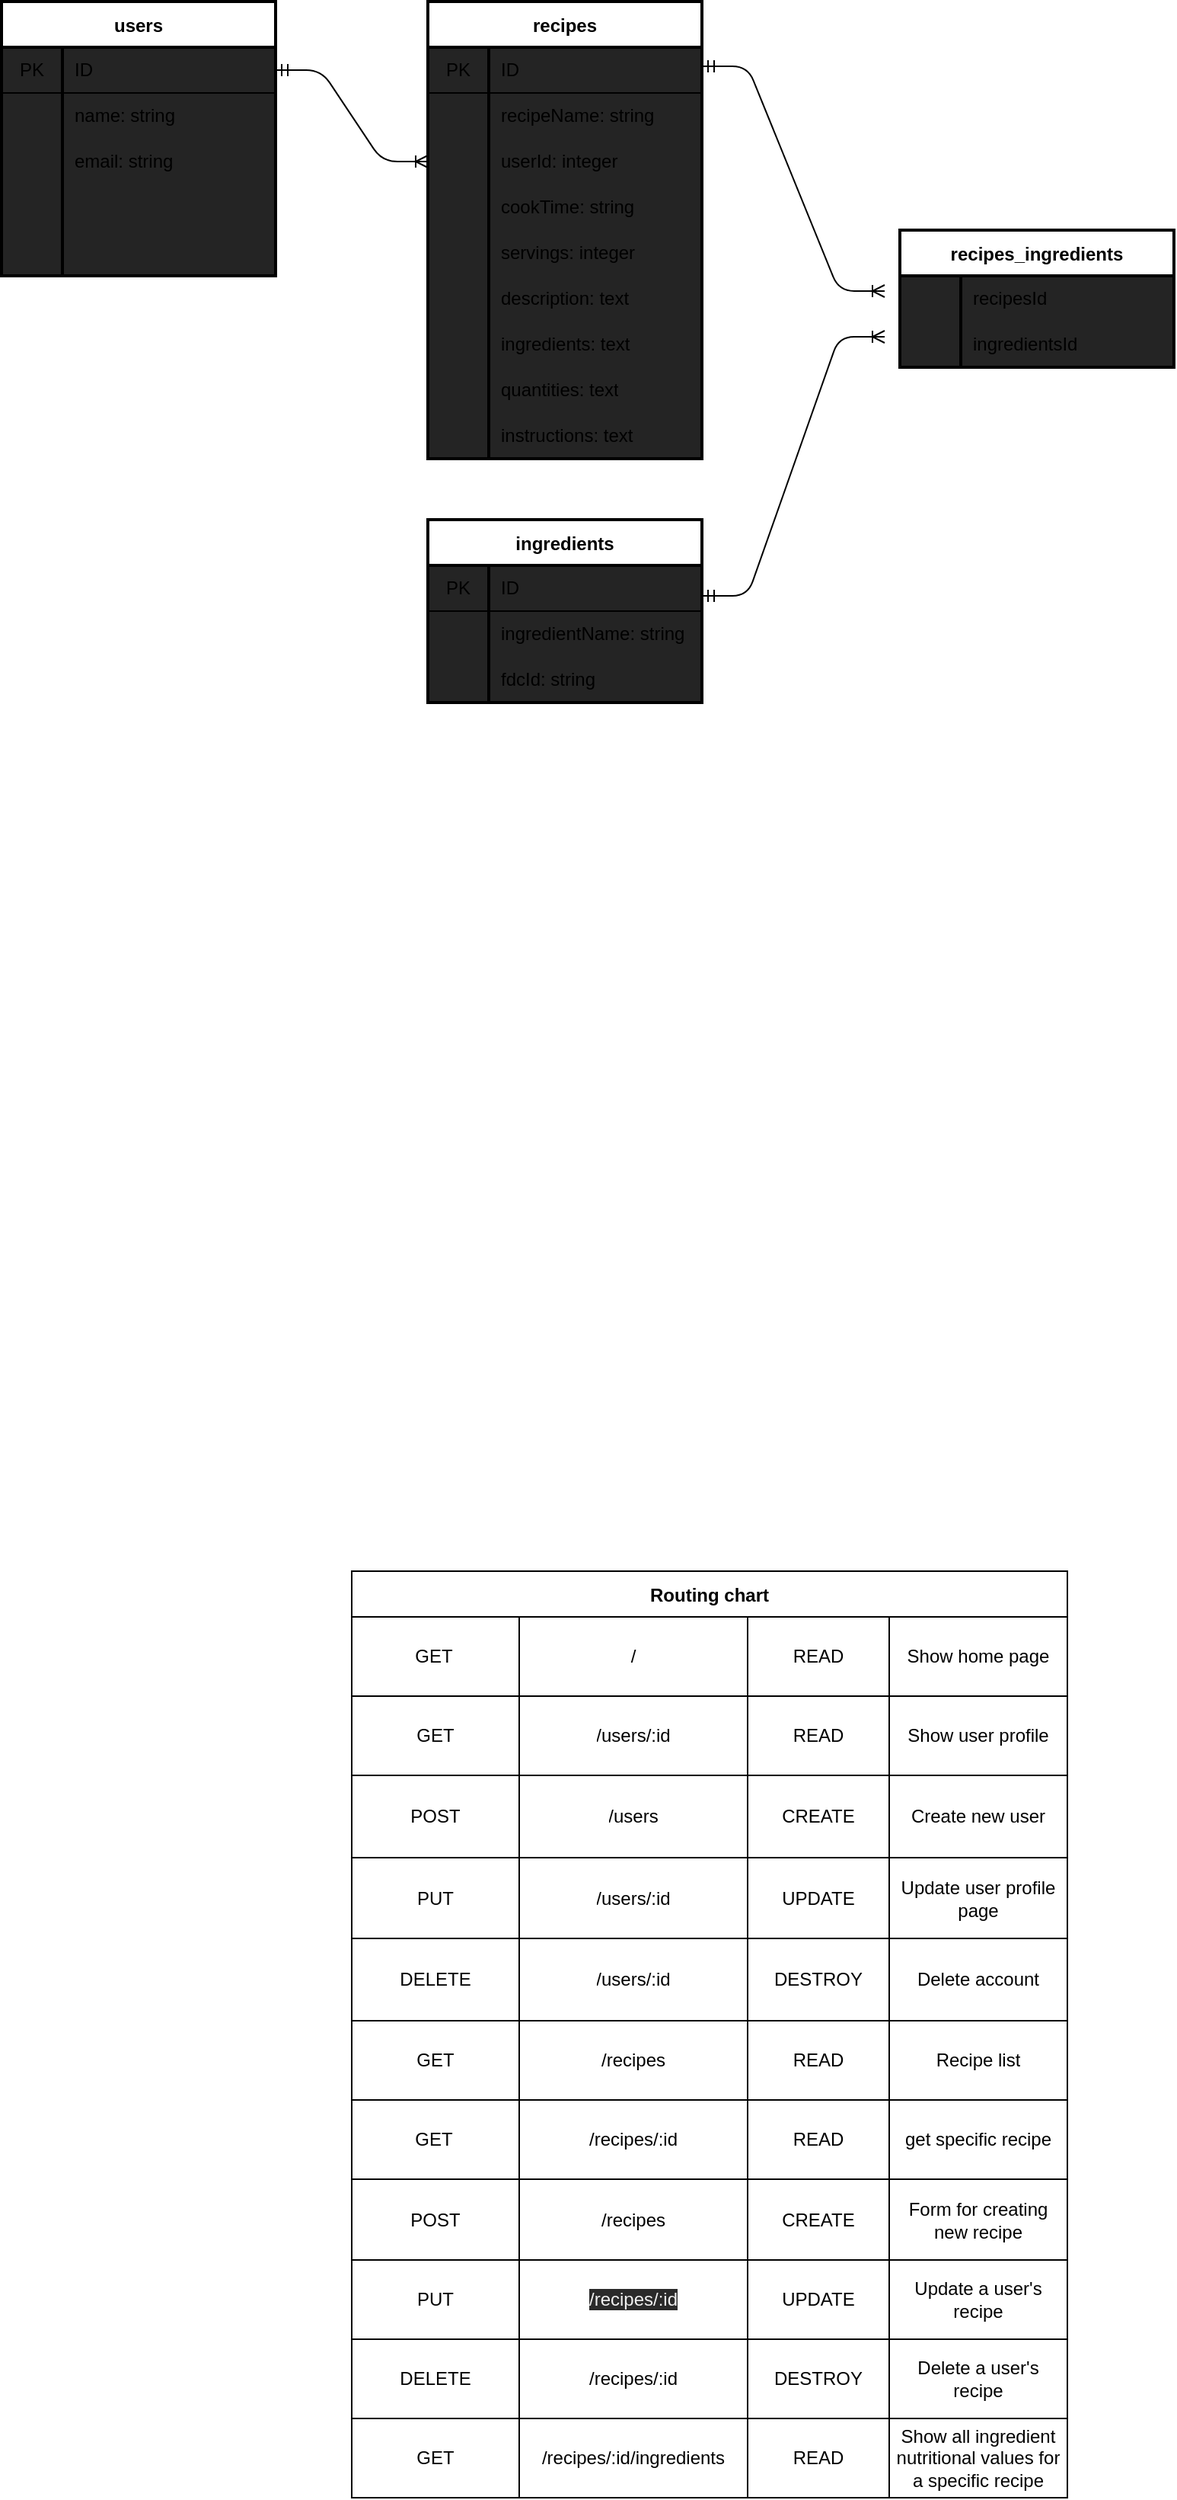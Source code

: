 <mxfile>
    <diagram id="M4qTTpFwvG9idaGQ-bwu" name="Page-1">
        <mxGraphModel dx="847" dy="758" grid="1" gridSize="10" guides="1" tooltips="1" connect="1" arrows="1" fold="1" page="1" pageScale="1" pageWidth="850" pageHeight="1100" math="0" shadow="0">
            <root>
                <mxCell id="0"/>
                <mxCell id="1" parent="0"/>
                <mxCell id="10" value="users" style="shape=table;startSize=30;container=1;collapsible=0;childLayout=tableLayout;fixedRows=1;rowLines=0;fontStyle=1;align=center;pointerEvents=1;strokeWidth=2;perimeterSpacing=0;swimlaneFillColor=#242424;" parent="1" vertex="1">
                    <mxGeometry x="20" y="140" width="180" height="180" as="geometry"/>
                </mxCell>
                <mxCell id="11" value="" style="shape=partialRectangle;html=1;whiteSpace=wrap;collapsible=0;dropTarget=0;pointerEvents=1;top=0;left=0;bottom=1;right=0;points=[[0,0.5],[1,0.5]];portConstraint=eastwest;fillColor=none;gradientColor=none;" parent="10" vertex="1">
                    <mxGeometry y="30" width="180" height="30" as="geometry"/>
                </mxCell>
                <mxCell id="12" value="PK" style="shape=partialRectangle;html=1;whiteSpace=wrap;connectable=0;top=0;left=0;bottom=0;right=0;overflow=hidden;pointerEvents=1;fillColor=none;gradientColor=none;" parent="11" vertex="1">
                    <mxGeometry width="40" height="30" as="geometry">
                        <mxRectangle width="40" height="30" as="alternateBounds"/>
                    </mxGeometry>
                </mxCell>
                <mxCell id="13" value="ID" style="shape=partialRectangle;html=1;whiteSpace=wrap;connectable=0;top=0;left=0;bottom=0;right=0;align=left;spacingLeft=6;overflow=hidden;pointerEvents=1;fillColor=none;gradientColor=none;" parent="11" vertex="1">
                    <mxGeometry x="40" width="140" height="30" as="geometry">
                        <mxRectangle width="140" height="30" as="alternateBounds"/>
                    </mxGeometry>
                </mxCell>
                <mxCell id="14" value="" style="shape=partialRectangle;html=1;whiteSpace=wrap;collapsible=0;dropTarget=0;pointerEvents=1;top=0;left=0;bottom=0;right=0;points=[[0,0.5],[1,0.5]];portConstraint=eastwest;fillColor=none;gradientColor=none;" parent="10" vertex="1">
                    <mxGeometry y="60" width="180" height="30" as="geometry"/>
                </mxCell>
                <mxCell id="15" value="" style="shape=partialRectangle;html=1;whiteSpace=wrap;connectable=0;top=0;left=0;bottom=0;right=0;overflow=hidden;pointerEvents=1;fillColor=none;gradientColor=none;" parent="14" vertex="1">
                    <mxGeometry width="40" height="30" as="geometry">
                        <mxRectangle width="40" height="30" as="alternateBounds"/>
                    </mxGeometry>
                </mxCell>
                <mxCell id="16" value="name: string" style="shape=partialRectangle;html=1;whiteSpace=wrap;connectable=0;top=0;left=0;bottom=0;right=0;align=left;spacingLeft=6;overflow=hidden;pointerEvents=1;fillColor=none;gradientColor=none;" parent="14" vertex="1">
                    <mxGeometry x="40" width="140" height="30" as="geometry">
                        <mxRectangle width="140" height="30" as="alternateBounds"/>
                    </mxGeometry>
                </mxCell>
                <mxCell id="23" style="shape=partialRectangle;html=1;whiteSpace=wrap;collapsible=0;dropTarget=0;pointerEvents=1;top=0;left=0;bottom=0;right=0;points=[[0,0.5],[1,0.5]];portConstraint=eastwest;fillColor=none;gradientColor=none;" parent="10" vertex="1">
                    <mxGeometry y="90" width="180" height="30" as="geometry"/>
                </mxCell>
                <mxCell id="24" style="shape=partialRectangle;html=1;whiteSpace=wrap;connectable=0;top=0;left=0;bottom=0;right=0;overflow=hidden;pointerEvents=1;fillColor=none;gradientColor=none;" parent="23" vertex="1">
                    <mxGeometry width="40" height="30" as="geometry">
                        <mxRectangle width="40" height="30" as="alternateBounds"/>
                    </mxGeometry>
                </mxCell>
                <mxCell id="25" value="email: string" style="shape=partialRectangle;html=1;whiteSpace=wrap;connectable=0;top=0;left=0;bottom=0;right=0;align=left;spacingLeft=6;overflow=hidden;pointerEvents=1;fillColor=none;gradientColor=none;" parent="23" vertex="1">
                    <mxGeometry x="40" width="140" height="30" as="geometry">
                        <mxRectangle width="140" height="30" as="alternateBounds"/>
                    </mxGeometry>
                </mxCell>
                <mxCell id="20" style="shape=partialRectangle;html=1;whiteSpace=wrap;collapsible=0;dropTarget=0;pointerEvents=1;top=0;left=0;bottom=0;right=0;points=[[0,0.5],[1,0.5]];portConstraint=eastwest;fillColor=none;gradientColor=none;" parent="10" vertex="1">
                    <mxGeometry y="120" width="180" height="30" as="geometry"/>
                </mxCell>
                <mxCell id="21" style="shape=partialRectangle;html=1;whiteSpace=wrap;connectable=0;top=0;left=0;bottom=0;right=0;overflow=hidden;pointerEvents=1;fillColor=none;gradientColor=none;" parent="20" vertex="1">
                    <mxGeometry width="40" height="30" as="geometry">
                        <mxRectangle width="40" height="30" as="alternateBounds"/>
                    </mxGeometry>
                </mxCell>
                <mxCell id="22" style="shape=partialRectangle;html=1;whiteSpace=wrap;connectable=0;top=0;left=0;bottom=0;right=0;align=left;spacingLeft=6;overflow=hidden;pointerEvents=1;fillColor=none;gradientColor=none;" parent="20" vertex="1">
                    <mxGeometry x="40" width="140" height="30" as="geometry">
                        <mxRectangle width="140" height="30" as="alternateBounds"/>
                    </mxGeometry>
                </mxCell>
                <mxCell id="17" value="" style="shape=partialRectangle;html=1;whiteSpace=wrap;collapsible=0;dropTarget=0;pointerEvents=1;top=0;left=0;bottom=0;right=0;points=[[0,0.5],[1,0.5]];portConstraint=eastwest;fillColor=none;gradientColor=none;" parent="10" vertex="1">
                    <mxGeometry y="150" width="180" height="30" as="geometry"/>
                </mxCell>
                <mxCell id="18" value="" style="shape=partialRectangle;html=1;whiteSpace=wrap;connectable=0;top=0;left=0;bottom=0;right=0;overflow=hidden;pointerEvents=1;fillColor=none;gradientColor=none;" parent="17" vertex="1">
                    <mxGeometry width="40" height="30" as="geometry">
                        <mxRectangle width="40" height="30" as="alternateBounds"/>
                    </mxGeometry>
                </mxCell>
                <mxCell id="19" value="" style="shape=partialRectangle;html=1;whiteSpace=wrap;connectable=0;top=0;left=0;bottom=0;right=0;align=left;spacingLeft=6;overflow=hidden;pointerEvents=1;fillColor=none;gradientColor=none;" parent="17" vertex="1">
                    <mxGeometry x="40" width="140" height="30" as="geometry">
                        <mxRectangle width="140" height="30" as="alternateBounds"/>
                    </mxGeometry>
                </mxCell>
                <mxCell id="53" style="edgeStyle=entityRelationEdgeStyle;html=1;exitX=1;exitY=0.5;exitDx=0;exitDy=0;endArrow=ERoneToMany;endFill=0;startArrow=ERmandOne;startFill=0;" parent="1" source="11" edge="1">
                    <mxGeometry relative="1" as="geometry">
                        <mxPoint x="300" y="245" as="targetPoint"/>
                    </mxGeometry>
                </mxCell>
                <mxCell id="70" value="recipes" style="shape=table;startSize=30;container=1;collapsible=0;childLayout=tableLayout;fixedRows=1;rowLines=0;fontStyle=1;align=center;pointerEvents=1;strokeWidth=2;perimeterSpacing=0;swimlaneFillColor=#242424;" parent="1" vertex="1">
                    <mxGeometry x="300" y="140" width="180" height="300" as="geometry"/>
                </mxCell>
                <mxCell id="71" value="" style="shape=partialRectangle;html=1;whiteSpace=wrap;collapsible=0;dropTarget=0;pointerEvents=1;top=0;left=0;bottom=1;right=0;points=[[0,0.5],[1,0.5]];portConstraint=eastwest;fillColor=none;gradientColor=none;" parent="70" vertex="1">
                    <mxGeometry y="30" width="180" height="30" as="geometry"/>
                </mxCell>
                <mxCell id="72" value="PK" style="shape=partialRectangle;html=1;whiteSpace=wrap;connectable=0;top=0;left=0;bottom=0;right=0;overflow=hidden;pointerEvents=1;fillColor=none;gradientColor=none;" parent="71" vertex="1">
                    <mxGeometry width="40" height="30" as="geometry">
                        <mxRectangle width="40" height="30" as="alternateBounds"/>
                    </mxGeometry>
                </mxCell>
                <mxCell id="73" value="ID" style="shape=partialRectangle;html=1;whiteSpace=wrap;connectable=0;top=0;left=0;bottom=0;right=0;align=left;spacingLeft=6;overflow=hidden;pointerEvents=1;fillColor=none;gradientColor=none;" parent="71" vertex="1">
                    <mxGeometry x="40" width="140" height="30" as="geometry">
                        <mxRectangle width="140" height="30" as="alternateBounds"/>
                    </mxGeometry>
                </mxCell>
                <mxCell id="74" value="" style="shape=partialRectangle;html=1;whiteSpace=wrap;collapsible=0;dropTarget=0;pointerEvents=1;top=0;left=0;bottom=0;right=0;points=[[0,0.5],[1,0.5]];portConstraint=eastwest;fillColor=none;gradientColor=none;" parent="70" vertex="1">
                    <mxGeometry y="60" width="180" height="30" as="geometry"/>
                </mxCell>
                <mxCell id="75" value="" style="shape=partialRectangle;html=1;whiteSpace=wrap;connectable=0;top=0;left=0;bottom=0;right=0;overflow=hidden;pointerEvents=1;fillColor=none;gradientColor=none;" parent="74" vertex="1">
                    <mxGeometry width="40" height="30" as="geometry">
                        <mxRectangle width="40" height="30" as="alternateBounds"/>
                    </mxGeometry>
                </mxCell>
                <mxCell id="76" value="recipeName: string" style="shape=partialRectangle;html=1;whiteSpace=wrap;connectable=0;top=0;left=0;bottom=0;right=0;align=left;spacingLeft=6;overflow=hidden;pointerEvents=1;fillColor=none;gradientColor=none;" parent="74" vertex="1">
                    <mxGeometry x="40" width="140" height="30" as="geometry">
                        <mxRectangle width="140" height="30" as="alternateBounds"/>
                    </mxGeometry>
                </mxCell>
                <mxCell id="77" style="shape=partialRectangle;html=1;whiteSpace=wrap;collapsible=0;dropTarget=0;pointerEvents=1;top=0;left=0;bottom=0;right=0;points=[[0,0.5],[1,0.5]];portConstraint=eastwest;fillColor=none;gradientColor=none;" parent="70" vertex="1">
                    <mxGeometry y="90" width="180" height="30" as="geometry"/>
                </mxCell>
                <mxCell id="78" style="shape=partialRectangle;html=1;whiteSpace=wrap;connectable=0;top=0;left=0;bottom=0;right=0;overflow=hidden;pointerEvents=1;fillColor=none;gradientColor=none;" parent="77" vertex="1">
                    <mxGeometry width="40" height="30" as="geometry">
                        <mxRectangle width="40" height="30" as="alternateBounds"/>
                    </mxGeometry>
                </mxCell>
                <mxCell id="79" value="userId: integer" style="shape=partialRectangle;html=1;whiteSpace=wrap;connectable=0;top=0;left=0;bottom=0;right=0;align=left;spacingLeft=6;overflow=hidden;pointerEvents=1;fillColor=none;gradientColor=none;" parent="77" vertex="1">
                    <mxGeometry x="40" width="140" height="30" as="geometry">
                        <mxRectangle width="140" height="30" as="alternateBounds"/>
                    </mxGeometry>
                </mxCell>
                <mxCell id="80" style="shape=partialRectangle;html=1;whiteSpace=wrap;collapsible=0;dropTarget=0;pointerEvents=1;top=0;left=0;bottom=0;right=0;points=[[0,0.5],[1,0.5]];portConstraint=eastwest;fillColor=none;gradientColor=none;" parent="70" vertex="1">
                    <mxGeometry y="120" width="180" height="30" as="geometry"/>
                </mxCell>
                <mxCell id="81" style="shape=partialRectangle;html=1;whiteSpace=wrap;connectable=0;top=0;left=0;bottom=0;right=0;overflow=hidden;pointerEvents=1;fillColor=none;gradientColor=none;" parent="80" vertex="1">
                    <mxGeometry width="40" height="30" as="geometry">
                        <mxRectangle width="40" height="30" as="alternateBounds"/>
                    </mxGeometry>
                </mxCell>
                <mxCell id="82" value="&lt;span&gt;cookTime: string&lt;/span&gt;" style="shape=partialRectangle;html=1;whiteSpace=wrap;connectable=0;top=0;left=0;bottom=0;right=0;align=left;spacingLeft=6;overflow=hidden;pointerEvents=1;fillColor=none;gradientColor=none;" parent="80" vertex="1">
                    <mxGeometry x="40" width="140" height="30" as="geometry">
                        <mxRectangle width="140" height="30" as="alternateBounds"/>
                    </mxGeometry>
                </mxCell>
                <mxCell id="83" value="" style="shape=partialRectangle;html=1;whiteSpace=wrap;collapsible=0;dropTarget=0;pointerEvents=1;top=0;left=0;bottom=0;right=0;points=[[0,0.5],[1,0.5]];portConstraint=eastwest;fillColor=none;gradientColor=none;" parent="70" vertex="1">
                    <mxGeometry y="150" width="180" height="30" as="geometry"/>
                </mxCell>
                <mxCell id="84" value="" style="shape=partialRectangle;html=1;whiteSpace=wrap;connectable=0;top=0;left=0;bottom=0;right=0;overflow=hidden;pointerEvents=1;fillColor=none;gradientColor=none;" parent="83" vertex="1">
                    <mxGeometry width="40" height="30" as="geometry">
                        <mxRectangle width="40" height="30" as="alternateBounds"/>
                    </mxGeometry>
                </mxCell>
                <mxCell id="85" value="&lt;span&gt;servings: integer&lt;/span&gt;" style="shape=partialRectangle;html=1;whiteSpace=wrap;connectable=0;top=0;left=0;bottom=0;right=0;align=left;spacingLeft=6;overflow=hidden;pointerEvents=1;fillColor=none;gradientColor=none;" parent="83" vertex="1">
                    <mxGeometry x="40" width="140" height="30" as="geometry">
                        <mxRectangle width="140" height="30" as="alternateBounds"/>
                    </mxGeometry>
                </mxCell>
                <mxCell id="86" style="shape=partialRectangle;html=1;whiteSpace=wrap;collapsible=0;dropTarget=0;pointerEvents=1;top=0;left=0;bottom=0;right=0;points=[[0,0.5],[1,0.5]];portConstraint=eastwest;fillColor=none;gradientColor=none;" parent="70" vertex="1">
                    <mxGeometry y="180" width="180" height="30" as="geometry"/>
                </mxCell>
                <mxCell id="87" style="shape=partialRectangle;html=1;whiteSpace=wrap;connectable=0;top=0;left=0;bottom=0;right=0;overflow=hidden;pointerEvents=1;fillColor=none;gradientColor=none;" parent="86" vertex="1">
                    <mxGeometry width="40" height="30" as="geometry">
                        <mxRectangle width="40" height="30" as="alternateBounds"/>
                    </mxGeometry>
                </mxCell>
                <mxCell id="88" value="&lt;span&gt;description: text&lt;/span&gt;" style="shape=partialRectangle;html=1;whiteSpace=wrap;connectable=0;top=0;left=0;bottom=0;right=0;align=left;spacingLeft=6;overflow=hidden;pointerEvents=1;fillColor=none;gradientColor=none;" parent="86" vertex="1">
                    <mxGeometry x="40" width="140" height="30" as="geometry">
                        <mxRectangle width="140" height="30" as="alternateBounds"/>
                    </mxGeometry>
                </mxCell>
                <mxCell id="89" style="shape=partialRectangle;html=1;whiteSpace=wrap;collapsible=0;dropTarget=0;pointerEvents=1;top=0;left=0;bottom=0;right=0;points=[[0,0.5],[1,0.5]];portConstraint=eastwest;fillColor=none;gradientColor=none;" parent="70" vertex="1">
                    <mxGeometry y="210" width="180" height="30" as="geometry"/>
                </mxCell>
                <mxCell id="90" style="shape=partialRectangle;html=1;whiteSpace=wrap;connectable=0;top=0;left=0;bottom=0;right=0;overflow=hidden;pointerEvents=1;fillColor=none;gradientColor=none;" parent="89" vertex="1">
                    <mxGeometry width="40" height="30" as="geometry">
                        <mxRectangle width="40" height="30" as="alternateBounds"/>
                    </mxGeometry>
                </mxCell>
                <mxCell id="91" value="&lt;span&gt;ingredients: text&lt;/span&gt;" style="shape=partialRectangle;html=1;whiteSpace=wrap;connectable=0;top=0;left=0;bottom=0;right=0;align=left;spacingLeft=6;overflow=hidden;pointerEvents=1;fillColor=none;gradientColor=none;" parent="89" vertex="1">
                    <mxGeometry x="40" width="140" height="30" as="geometry">
                        <mxRectangle width="140" height="30" as="alternateBounds"/>
                    </mxGeometry>
                </mxCell>
                <mxCell id="216" style="shape=partialRectangle;html=1;whiteSpace=wrap;collapsible=0;dropTarget=0;pointerEvents=1;top=0;left=0;bottom=0;right=0;points=[[0,0.5],[1,0.5]];portConstraint=eastwest;fillColor=none;gradientColor=none;" parent="70" vertex="1">
                    <mxGeometry y="240" width="180" height="30" as="geometry"/>
                </mxCell>
                <mxCell id="217" style="shape=partialRectangle;html=1;whiteSpace=wrap;connectable=0;top=0;left=0;bottom=0;right=0;overflow=hidden;pointerEvents=1;fillColor=none;gradientColor=none;" parent="216" vertex="1">
                    <mxGeometry width="40" height="30" as="geometry">
                        <mxRectangle width="40" height="30" as="alternateBounds"/>
                    </mxGeometry>
                </mxCell>
                <mxCell id="218" value="quantities: text" style="shape=partialRectangle;html=1;whiteSpace=wrap;connectable=0;top=0;left=0;bottom=0;right=0;align=left;spacingLeft=6;overflow=hidden;pointerEvents=1;fillColor=none;gradientColor=none;" parent="216" vertex="1">
                    <mxGeometry x="40" width="140" height="30" as="geometry">
                        <mxRectangle width="140" height="30" as="alternateBounds"/>
                    </mxGeometry>
                </mxCell>
                <mxCell id="92" style="shape=partialRectangle;html=1;whiteSpace=wrap;collapsible=0;dropTarget=0;pointerEvents=1;top=0;left=0;bottom=0;right=0;points=[[0,0.5],[1,0.5]];portConstraint=eastwest;fillColor=none;gradientColor=none;" parent="70" vertex="1">
                    <mxGeometry y="270" width="180" height="30" as="geometry"/>
                </mxCell>
                <mxCell id="93" style="shape=partialRectangle;html=1;whiteSpace=wrap;connectable=0;top=0;left=0;bottom=0;right=0;overflow=hidden;pointerEvents=1;fillColor=none;gradientColor=none;" parent="92" vertex="1">
                    <mxGeometry width="40" height="30" as="geometry">
                        <mxRectangle width="40" height="30" as="alternateBounds"/>
                    </mxGeometry>
                </mxCell>
                <mxCell id="94" value="&lt;span&gt;instructions: text&lt;/span&gt;" style="shape=partialRectangle;html=1;whiteSpace=wrap;connectable=0;top=0;left=0;bottom=0;right=0;align=left;spacingLeft=6;overflow=hidden;pointerEvents=1;fillColor=none;gradientColor=none;" parent="92" vertex="1">
                    <mxGeometry x="40" width="140" height="30" as="geometry">
                        <mxRectangle width="140" height="30" as="alternateBounds"/>
                    </mxGeometry>
                </mxCell>
                <mxCell id="95" value="ingredients" style="shape=table;startSize=30;container=1;collapsible=0;childLayout=tableLayout;fixedRows=1;rowLines=0;fontStyle=1;align=center;pointerEvents=1;strokeWidth=2;perimeterSpacing=0;swimlaneFillColor=#242424;" parent="1" vertex="1">
                    <mxGeometry x="300" y="480" width="180" height="120" as="geometry"/>
                </mxCell>
                <mxCell id="96" value="" style="shape=partialRectangle;html=1;whiteSpace=wrap;collapsible=0;dropTarget=0;pointerEvents=1;top=0;left=0;bottom=1;right=0;points=[[0,0.5],[1,0.5]];portConstraint=eastwest;fillColor=none;gradientColor=none;" parent="95" vertex="1">
                    <mxGeometry y="30" width="180" height="30" as="geometry"/>
                </mxCell>
                <mxCell id="97" value="PK" style="shape=partialRectangle;html=1;whiteSpace=wrap;connectable=0;top=0;left=0;bottom=0;right=0;overflow=hidden;pointerEvents=1;fillColor=none;gradientColor=none;" parent="96" vertex="1">
                    <mxGeometry width="40" height="30" as="geometry">
                        <mxRectangle width="40" height="30" as="alternateBounds"/>
                    </mxGeometry>
                </mxCell>
                <mxCell id="98" value="ID" style="shape=partialRectangle;html=1;whiteSpace=wrap;connectable=0;top=0;left=0;bottom=0;right=0;align=left;spacingLeft=6;overflow=hidden;pointerEvents=1;fillColor=none;gradientColor=none;" parent="96" vertex="1">
                    <mxGeometry x="40" width="140" height="30" as="geometry">
                        <mxRectangle width="140" height="30" as="alternateBounds"/>
                    </mxGeometry>
                </mxCell>
                <mxCell id="102" style="shape=partialRectangle;html=1;whiteSpace=wrap;collapsible=0;dropTarget=0;pointerEvents=1;top=0;left=0;bottom=0;right=0;points=[[0,0.5],[1,0.5]];portConstraint=eastwest;fillColor=none;gradientColor=none;" parent="95" vertex="1">
                    <mxGeometry y="60" width="180" height="30" as="geometry"/>
                </mxCell>
                <mxCell id="103" style="shape=partialRectangle;html=1;whiteSpace=wrap;connectable=0;top=0;left=0;bottom=0;right=0;overflow=hidden;pointerEvents=1;fillColor=none;gradientColor=none;" parent="102" vertex="1">
                    <mxGeometry width="40" height="30" as="geometry">
                        <mxRectangle width="40" height="30" as="alternateBounds"/>
                    </mxGeometry>
                </mxCell>
                <mxCell id="104" value="ingredientName: string" style="shape=partialRectangle;html=1;whiteSpace=wrap;connectable=0;top=0;left=0;bottom=0;right=0;align=left;spacingLeft=6;overflow=hidden;pointerEvents=1;fillColor=none;gradientColor=none;" parent="102" vertex="1">
                    <mxGeometry x="40" width="140" height="30" as="geometry">
                        <mxRectangle width="140" height="30" as="alternateBounds"/>
                    </mxGeometry>
                </mxCell>
                <mxCell id="105" style="shape=partialRectangle;html=1;whiteSpace=wrap;collapsible=0;dropTarget=0;pointerEvents=1;top=0;left=0;bottom=0;right=0;points=[[0,0.5],[1,0.5]];portConstraint=eastwest;fillColor=none;gradientColor=none;" parent="95" vertex="1">
                    <mxGeometry y="90" width="180" height="30" as="geometry"/>
                </mxCell>
                <mxCell id="106" style="shape=partialRectangle;html=1;whiteSpace=wrap;connectable=0;top=0;left=0;bottom=0;right=0;overflow=hidden;pointerEvents=1;fillColor=none;gradientColor=none;" parent="105" vertex="1">
                    <mxGeometry width="40" height="30" as="geometry">
                        <mxRectangle width="40" height="30" as="alternateBounds"/>
                    </mxGeometry>
                </mxCell>
                <mxCell id="107" value="fdcId: string" style="shape=partialRectangle;html=1;whiteSpace=wrap;connectable=0;top=0;left=0;bottom=0;right=0;align=left;spacingLeft=6;overflow=hidden;pointerEvents=1;fillColor=none;gradientColor=none;" parent="105" vertex="1">
                    <mxGeometry x="40" width="140" height="30" as="geometry">
                        <mxRectangle width="140" height="30" as="alternateBounds"/>
                    </mxGeometry>
                </mxCell>
                <mxCell id="111" value="Routing chart" style="shape=table;startSize=30;container=1;collapsible=0;childLayout=tableLayout;fontStyle=1;align=center;pointerEvents=1;swimlaneFillColor=default;" parent="1" vertex="1">
                    <mxGeometry x="250" y="1170" width="470" height="608" as="geometry"/>
                </mxCell>
                <mxCell id="211" style="shape=partialRectangle;html=1;whiteSpace=wrap;collapsible=0;dropTarget=0;pointerEvents=0;fillColor=none;top=0;left=0;bottom=0;right=0;points=[[0,0.5],[1,0.5]];portConstraint=eastwest;" parent="111" vertex="1">
                    <mxGeometry y="30" width="470" height="52" as="geometry"/>
                </mxCell>
                <mxCell id="212" value="GET&lt;span style=&quot;white-space: pre&quot;&gt;&#9;&lt;/span&gt;" style="shape=partialRectangle;html=1;whiteSpace=wrap;connectable=0;fillColor=none;top=0;left=0;bottom=0;right=0;overflow=hidden;pointerEvents=1;" parent="211" vertex="1">
                    <mxGeometry width="110" height="52" as="geometry">
                        <mxRectangle width="110" height="52" as="alternateBounds"/>
                    </mxGeometry>
                </mxCell>
                <mxCell id="213" value="/" style="shape=partialRectangle;html=1;whiteSpace=wrap;connectable=0;fillColor=none;top=0;left=0;bottom=0;right=0;overflow=hidden;pointerEvents=1;" parent="211" vertex="1">
                    <mxGeometry x="110" width="150" height="52" as="geometry">
                        <mxRectangle width="150" height="52" as="alternateBounds"/>
                    </mxGeometry>
                </mxCell>
                <mxCell id="214" value="READ" style="shape=partialRectangle;html=1;whiteSpace=wrap;connectable=0;fillColor=none;top=0;left=0;bottom=0;right=0;overflow=hidden;pointerEvents=1;" parent="211" vertex="1">
                    <mxGeometry x="260" width="93" height="52" as="geometry">
                        <mxRectangle width="93" height="52" as="alternateBounds"/>
                    </mxGeometry>
                </mxCell>
                <mxCell id="215" value="Show home page" style="shape=partialRectangle;html=1;whiteSpace=wrap;connectable=0;fillColor=none;top=0;left=0;bottom=0;right=0;overflow=hidden;pointerEvents=1;" parent="211" vertex="1">
                    <mxGeometry x="353" width="117" height="52" as="geometry">
                        <mxRectangle width="117" height="52" as="alternateBounds"/>
                    </mxGeometry>
                </mxCell>
                <mxCell id="112" value="" style="shape=partialRectangle;html=1;whiteSpace=wrap;collapsible=0;dropTarget=0;pointerEvents=0;fillColor=none;top=0;left=0;bottom=0;right=0;points=[[0,0.5],[1,0.5]];portConstraint=eastwest;" parent="111" vertex="1">
                    <mxGeometry y="82" width="470" height="52" as="geometry"/>
                </mxCell>
                <mxCell id="113" value="GET" style="shape=partialRectangle;html=1;whiteSpace=wrap;connectable=0;fillColor=none;top=0;left=0;bottom=0;right=0;overflow=hidden;pointerEvents=1;" parent="112" vertex="1">
                    <mxGeometry width="110" height="52" as="geometry">
                        <mxRectangle width="110" height="52" as="alternateBounds"/>
                    </mxGeometry>
                </mxCell>
                <mxCell id="114" value="/users/:id" style="shape=partialRectangle;html=1;whiteSpace=wrap;connectable=0;fillColor=none;top=0;left=0;bottom=0;right=0;overflow=hidden;pointerEvents=1;" parent="112" vertex="1">
                    <mxGeometry x="110" width="150" height="52" as="geometry">
                        <mxRectangle width="150" height="52" as="alternateBounds"/>
                    </mxGeometry>
                </mxCell>
                <mxCell id="124" value="READ" style="shape=partialRectangle;html=1;whiteSpace=wrap;connectable=0;fillColor=none;top=0;left=0;bottom=0;right=0;overflow=hidden;pointerEvents=1;" parent="112" vertex="1">
                    <mxGeometry x="260" width="93" height="52" as="geometry">
                        <mxRectangle width="93" height="52" as="alternateBounds"/>
                    </mxGeometry>
                </mxCell>
                <mxCell id="127" value="Show user profile" style="shape=partialRectangle;html=1;whiteSpace=wrap;connectable=0;fillColor=none;top=0;left=0;bottom=0;right=0;overflow=hidden;pointerEvents=1;" parent="112" vertex="1">
                    <mxGeometry x="353" width="117" height="52" as="geometry">
                        <mxRectangle width="117" height="52" as="alternateBounds"/>
                    </mxGeometry>
                </mxCell>
                <mxCell id="116" value="" style="shape=partialRectangle;html=1;whiteSpace=wrap;collapsible=0;dropTarget=0;pointerEvents=0;fillColor=none;top=0;left=0;bottom=0;right=0;points=[[0,0.5],[1,0.5]];portConstraint=eastwest;" parent="111" vertex="1">
                    <mxGeometry y="134" width="470" height="54" as="geometry"/>
                </mxCell>
                <mxCell id="117" value="POST" style="shape=partialRectangle;html=1;whiteSpace=wrap;connectable=0;fillColor=none;top=0;left=0;bottom=0;right=0;overflow=hidden;pointerEvents=1;" parent="116" vertex="1">
                    <mxGeometry width="110" height="54" as="geometry">
                        <mxRectangle width="110" height="54" as="alternateBounds"/>
                    </mxGeometry>
                </mxCell>
                <mxCell id="118" value="/users" style="shape=partialRectangle;html=1;whiteSpace=wrap;connectable=0;fillColor=none;top=0;left=0;bottom=0;right=0;overflow=hidden;pointerEvents=1;" parent="116" vertex="1">
                    <mxGeometry x="110" width="150" height="54" as="geometry">
                        <mxRectangle width="150" height="54" as="alternateBounds"/>
                    </mxGeometry>
                </mxCell>
                <mxCell id="125" value="CREATE" style="shape=partialRectangle;html=1;whiteSpace=wrap;connectable=0;fillColor=none;top=0;left=0;bottom=0;right=0;overflow=hidden;pointerEvents=1;" parent="116" vertex="1">
                    <mxGeometry x="260" width="93" height="54" as="geometry">
                        <mxRectangle width="93" height="54" as="alternateBounds"/>
                    </mxGeometry>
                </mxCell>
                <mxCell id="128" value="Create new user" style="shape=partialRectangle;html=1;whiteSpace=wrap;connectable=0;fillColor=none;top=0;left=0;bottom=0;right=0;overflow=hidden;pointerEvents=1;" parent="116" vertex="1">
                    <mxGeometry x="353" width="117" height="54" as="geometry">
                        <mxRectangle width="117" height="54" as="alternateBounds"/>
                    </mxGeometry>
                </mxCell>
                <mxCell id="141" style="shape=partialRectangle;html=1;whiteSpace=wrap;collapsible=0;dropTarget=0;pointerEvents=0;fillColor=none;top=0;left=0;bottom=0;right=0;points=[[0,0.5],[1,0.5]];portConstraint=eastwest;" parent="111" vertex="1">
                    <mxGeometry y="188" width="470" height="53" as="geometry"/>
                </mxCell>
                <mxCell id="142" value="PUT" style="shape=partialRectangle;html=1;whiteSpace=wrap;connectable=0;fillColor=none;top=0;left=0;bottom=0;right=0;overflow=hidden;pointerEvents=1;" parent="141" vertex="1">
                    <mxGeometry width="110" height="53" as="geometry">
                        <mxRectangle width="110" height="53" as="alternateBounds"/>
                    </mxGeometry>
                </mxCell>
                <mxCell id="143" value="/users/:id" style="shape=partialRectangle;html=1;whiteSpace=wrap;connectable=0;fillColor=none;top=0;left=0;bottom=0;right=0;overflow=hidden;pointerEvents=1;" parent="141" vertex="1">
                    <mxGeometry x="110" width="150" height="53" as="geometry">
                        <mxRectangle width="150" height="53" as="alternateBounds"/>
                    </mxGeometry>
                </mxCell>
                <mxCell id="144" value="UPDATE" style="shape=partialRectangle;html=1;whiteSpace=wrap;connectable=0;fillColor=none;top=0;left=0;bottom=0;right=0;overflow=hidden;pointerEvents=1;" parent="141" vertex="1">
                    <mxGeometry x="260" width="93" height="53" as="geometry">
                        <mxRectangle width="93" height="53" as="alternateBounds"/>
                    </mxGeometry>
                </mxCell>
                <mxCell id="145" value="Update user profile page" style="shape=partialRectangle;html=1;whiteSpace=wrap;connectable=0;fillColor=none;top=0;left=0;bottom=0;right=0;overflow=hidden;pointerEvents=1;" parent="141" vertex="1">
                    <mxGeometry x="353" width="117" height="53" as="geometry">
                        <mxRectangle width="117" height="53" as="alternateBounds"/>
                    </mxGeometry>
                </mxCell>
                <mxCell id="146" style="shape=partialRectangle;html=1;whiteSpace=wrap;collapsible=0;dropTarget=0;pointerEvents=0;fillColor=none;top=0;left=0;bottom=0;right=0;points=[[0,0.5],[1,0.5]];portConstraint=eastwest;" parent="111" vertex="1">
                    <mxGeometry y="241" width="470" height="54" as="geometry"/>
                </mxCell>
                <mxCell id="147" value="DELETE" style="shape=partialRectangle;html=1;whiteSpace=wrap;connectable=0;fillColor=none;top=0;left=0;bottom=0;right=0;overflow=hidden;pointerEvents=1;" parent="146" vertex="1">
                    <mxGeometry width="110" height="54" as="geometry">
                        <mxRectangle width="110" height="54" as="alternateBounds"/>
                    </mxGeometry>
                </mxCell>
                <mxCell id="148" value="/users/:id" style="shape=partialRectangle;html=1;whiteSpace=wrap;connectable=0;fillColor=none;top=0;left=0;bottom=0;right=0;overflow=hidden;pointerEvents=1;" parent="146" vertex="1">
                    <mxGeometry x="110" width="150" height="54" as="geometry">
                        <mxRectangle width="150" height="54" as="alternateBounds"/>
                    </mxGeometry>
                </mxCell>
                <mxCell id="149" value="DESTROY" style="shape=partialRectangle;html=1;whiteSpace=wrap;connectable=0;fillColor=none;top=0;left=0;bottom=0;right=0;overflow=hidden;pointerEvents=1;" parent="146" vertex="1">
                    <mxGeometry x="260" width="93" height="54" as="geometry">
                        <mxRectangle width="93" height="54" as="alternateBounds"/>
                    </mxGeometry>
                </mxCell>
                <mxCell id="150" value="Delete account" style="shape=partialRectangle;html=1;whiteSpace=wrap;connectable=0;fillColor=none;top=0;left=0;bottom=0;right=0;overflow=hidden;pointerEvents=1;" parent="146" vertex="1">
                    <mxGeometry x="353" width="117" height="54" as="geometry">
                        <mxRectangle width="117" height="54" as="alternateBounds"/>
                    </mxGeometry>
                </mxCell>
                <mxCell id="120" value="" style="shape=partialRectangle;html=1;whiteSpace=wrap;collapsible=0;dropTarget=0;pointerEvents=0;fillColor=none;top=0;left=0;bottom=0;right=0;points=[[0,0.5],[1,0.5]];portConstraint=eastwest;" parent="111" vertex="1">
                    <mxGeometry y="295" width="470" height="52" as="geometry"/>
                </mxCell>
                <mxCell id="121" value="GET" style="shape=partialRectangle;html=1;whiteSpace=wrap;connectable=0;fillColor=none;top=0;left=0;bottom=0;right=0;overflow=hidden;pointerEvents=1;" parent="120" vertex="1">
                    <mxGeometry width="110" height="52" as="geometry">
                        <mxRectangle width="110" height="52" as="alternateBounds"/>
                    </mxGeometry>
                </mxCell>
                <mxCell id="122" value="/recipes" style="shape=partialRectangle;html=1;whiteSpace=wrap;connectable=0;fillColor=none;top=0;left=0;bottom=0;right=0;overflow=hidden;pointerEvents=1;" parent="120" vertex="1">
                    <mxGeometry x="110" width="150" height="52" as="geometry">
                        <mxRectangle width="150" height="52" as="alternateBounds"/>
                    </mxGeometry>
                </mxCell>
                <mxCell id="126" value="READ" style="shape=partialRectangle;html=1;whiteSpace=wrap;connectable=0;fillColor=none;top=0;left=0;bottom=0;right=0;overflow=hidden;pointerEvents=1;" parent="120" vertex="1">
                    <mxGeometry x="260" width="93" height="52" as="geometry">
                        <mxRectangle width="93" height="52" as="alternateBounds"/>
                    </mxGeometry>
                </mxCell>
                <mxCell id="129" value="Recipe list" style="shape=partialRectangle;html=1;whiteSpace=wrap;connectable=0;fillColor=none;top=0;left=0;bottom=0;right=0;overflow=hidden;pointerEvents=1;" parent="120" vertex="1">
                    <mxGeometry x="353" width="117" height="52" as="geometry">
                        <mxRectangle width="117" height="52" as="alternateBounds"/>
                    </mxGeometry>
                </mxCell>
                <mxCell id="166" style="shape=partialRectangle;html=1;whiteSpace=wrap;collapsible=0;dropTarget=0;pointerEvents=0;fillColor=none;top=0;left=0;bottom=0;right=0;points=[[0,0.5],[1,0.5]];portConstraint=eastwest;" parent="111" vertex="1">
                    <mxGeometry y="347" width="470" height="52" as="geometry"/>
                </mxCell>
                <mxCell id="167" value="GET&lt;span style=&quot;white-space: pre&quot;&gt;&#9;&lt;/span&gt;" style="shape=partialRectangle;html=1;whiteSpace=wrap;connectable=0;fillColor=none;top=0;left=0;bottom=0;right=0;overflow=hidden;pointerEvents=1;" parent="166" vertex="1">
                    <mxGeometry width="110" height="52" as="geometry">
                        <mxRectangle width="110" height="52" as="alternateBounds"/>
                    </mxGeometry>
                </mxCell>
                <mxCell id="168" value="/recipes/:id" style="shape=partialRectangle;html=1;whiteSpace=wrap;connectable=0;fillColor=none;top=0;left=0;bottom=0;right=0;overflow=hidden;pointerEvents=1;" parent="166" vertex="1">
                    <mxGeometry x="110" width="150" height="52" as="geometry">
                        <mxRectangle width="150" height="52" as="alternateBounds"/>
                    </mxGeometry>
                </mxCell>
                <mxCell id="169" value="READ" style="shape=partialRectangle;html=1;whiteSpace=wrap;connectable=0;fillColor=none;top=0;left=0;bottom=0;right=0;overflow=hidden;pointerEvents=1;" parent="166" vertex="1">
                    <mxGeometry x="260" width="93" height="52" as="geometry">
                        <mxRectangle width="93" height="52" as="alternateBounds"/>
                    </mxGeometry>
                </mxCell>
                <mxCell id="170" value="get specific recipe" style="shape=partialRectangle;html=1;whiteSpace=wrap;connectable=0;fillColor=none;top=0;left=0;bottom=0;right=0;overflow=hidden;pointerEvents=1;" parent="166" vertex="1">
                    <mxGeometry x="353" width="117" height="52" as="geometry">
                        <mxRectangle width="117" height="52" as="alternateBounds"/>
                    </mxGeometry>
                </mxCell>
                <mxCell id="130" style="shape=partialRectangle;html=1;whiteSpace=wrap;collapsible=0;dropTarget=0;pointerEvents=0;fillColor=none;top=0;left=0;bottom=0;right=0;points=[[0,0.5],[1,0.5]];portConstraint=eastwest;" parent="111" vertex="1">
                    <mxGeometry y="399" width="470" height="53" as="geometry"/>
                </mxCell>
                <mxCell id="131" value="POST" style="shape=partialRectangle;html=1;whiteSpace=wrap;connectable=0;fillColor=none;top=0;left=0;bottom=0;right=0;overflow=hidden;pointerEvents=1;" parent="130" vertex="1">
                    <mxGeometry width="110" height="53" as="geometry">
                        <mxRectangle width="110" height="53" as="alternateBounds"/>
                    </mxGeometry>
                </mxCell>
                <mxCell id="132" value="/recipes" style="shape=partialRectangle;html=1;whiteSpace=wrap;connectable=0;fillColor=none;top=0;left=0;bottom=0;right=0;overflow=hidden;pointerEvents=1;" parent="130" vertex="1">
                    <mxGeometry x="110" width="150" height="53" as="geometry">
                        <mxRectangle width="150" height="53" as="alternateBounds"/>
                    </mxGeometry>
                </mxCell>
                <mxCell id="133" value="CREATE" style="shape=partialRectangle;html=1;whiteSpace=wrap;connectable=0;fillColor=none;top=0;left=0;bottom=0;right=0;overflow=hidden;pointerEvents=1;" parent="130" vertex="1">
                    <mxGeometry x="260" width="93" height="53" as="geometry">
                        <mxRectangle width="93" height="53" as="alternateBounds"/>
                    </mxGeometry>
                </mxCell>
                <mxCell id="134" value="Form for creating new recipe" style="shape=partialRectangle;html=1;whiteSpace=wrap;connectable=0;fillColor=none;top=0;left=0;bottom=0;right=0;overflow=hidden;pointerEvents=1;" parent="130" vertex="1">
                    <mxGeometry x="353" width="117" height="53" as="geometry">
                        <mxRectangle width="117" height="53" as="alternateBounds"/>
                    </mxGeometry>
                </mxCell>
                <mxCell id="135" style="shape=partialRectangle;html=1;whiteSpace=wrap;collapsible=0;dropTarget=0;pointerEvents=0;fillColor=none;top=0;left=0;bottom=0;right=0;points=[[0,0.5],[1,0.5]];portConstraint=eastwest;" parent="111" vertex="1">
                    <mxGeometry y="452" width="470" height="52" as="geometry"/>
                </mxCell>
                <mxCell id="136" value="PUT" style="shape=partialRectangle;html=1;whiteSpace=wrap;connectable=0;fillColor=none;top=0;left=0;bottom=0;right=0;overflow=hidden;pointerEvents=1;" parent="135" vertex="1">
                    <mxGeometry width="110" height="52" as="geometry">
                        <mxRectangle width="110" height="52" as="alternateBounds"/>
                    </mxGeometry>
                </mxCell>
                <mxCell id="137" value="&lt;span style=&quot;color: rgb(240 , 240 , 240) ; font-family: &amp;#34;helvetica&amp;#34; ; font-size: 12px ; font-style: normal ; font-weight: 400 ; letter-spacing: normal ; text-align: center ; text-indent: 0px ; text-transform: none ; word-spacing: 0px ; background-color: rgb(42 , 42 , 42) ; display: inline ; float: none&quot;&gt;/recipes/:id&lt;/span&gt;" style="shape=partialRectangle;html=1;whiteSpace=wrap;connectable=0;fillColor=none;top=0;left=0;bottom=0;right=0;overflow=hidden;pointerEvents=1;" parent="135" vertex="1">
                    <mxGeometry x="110" width="150" height="52" as="geometry">
                        <mxRectangle width="150" height="52" as="alternateBounds"/>
                    </mxGeometry>
                </mxCell>
                <mxCell id="138" value="UPDATE" style="shape=partialRectangle;html=1;whiteSpace=wrap;connectable=0;fillColor=none;top=0;left=0;bottom=0;right=0;overflow=hidden;pointerEvents=1;" parent="135" vertex="1">
                    <mxGeometry x="260" width="93" height="52" as="geometry">
                        <mxRectangle width="93" height="52" as="alternateBounds"/>
                    </mxGeometry>
                </mxCell>
                <mxCell id="139" value="Update a user's recipe" style="shape=partialRectangle;html=1;whiteSpace=wrap;connectable=0;fillColor=none;top=0;left=0;bottom=0;right=0;overflow=hidden;pointerEvents=1;" parent="135" vertex="1">
                    <mxGeometry x="353" width="117" height="52" as="geometry">
                        <mxRectangle width="117" height="52" as="alternateBounds"/>
                    </mxGeometry>
                </mxCell>
                <mxCell id="151" style="shape=partialRectangle;html=1;whiteSpace=wrap;collapsible=0;dropTarget=0;pointerEvents=0;fillColor=none;top=0;left=0;bottom=0;right=0;points=[[0,0.5],[1,0.5]];portConstraint=eastwest;" parent="111" vertex="1">
                    <mxGeometry y="504" width="470" height="52" as="geometry"/>
                </mxCell>
                <mxCell id="152" value="DELETE" style="shape=partialRectangle;html=1;whiteSpace=wrap;connectable=0;fillColor=none;top=0;left=0;bottom=0;right=0;overflow=hidden;pointerEvents=1;" parent="151" vertex="1">
                    <mxGeometry width="110" height="52" as="geometry">
                        <mxRectangle width="110" height="52" as="alternateBounds"/>
                    </mxGeometry>
                </mxCell>
                <mxCell id="153" value="/recipes/:id" style="shape=partialRectangle;html=1;whiteSpace=wrap;connectable=0;fillColor=none;top=0;left=0;bottom=0;right=0;overflow=hidden;pointerEvents=1;" parent="151" vertex="1">
                    <mxGeometry x="110" width="150" height="52" as="geometry">
                        <mxRectangle width="150" height="52" as="alternateBounds"/>
                    </mxGeometry>
                </mxCell>
                <mxCell id="154" value="DESTROY" style="shape=partialRectangle;html=1;whiteSpace=wrap;connectable=0;fillColor=none;top=0;left=0;bottom=0;right=0;overflow=hidden;pointerEvents=1;" parent="151" vertex="1">
                    <mxGeometry x="260" width="93" height="52" as="geometry">
                        <mxRectangle width="93" height="52" as="alternateBounds"/>
                    </mxGeometry>
                </mxCell>
                <mxCell id="155" value="Delete a user's recipe" style="shape=partialRectangle;html=1;whiteSpace=wrap;connectable=0;fillColor=none;top=0;left=0;bottom=0;right=0;overflow=hidden;pointerEvents=1;" parent="151" vertex="1">
                    <mxGeometry x="353" width="117" height="52" as="geometry">
                        <mxRectangle width="117" height="52" as="alternateBounds"/>
                    </mxGeometry>
                </mxCell>
                <mxCell id="176" style="shape=partialRectangle;html=1;whiteSpace=wrap;collapsible=0;dropTarget=0;pointerEvents=0;fillColor=none;top=0;left=0;bottom=0;right=0;points=[[0,0.5],[1,0.5]];portConstraint=eastwest;" parent="111" vertex="1">
                    <mxGeometry y="556" width="470" height="52" as="geometry"/>
                </mxCell>
                <mxCell id="177" value="GET" style="shape=partialRectangle;html=1;whiteSpace=wrap;connectable=0;fillColor=none;top=0;left=0;bottom=0;right=0;overflow=hidden;pointerEvents=1;" parent="176" vertex="1">
                    <mxGeometry width="110" height="52" as="geometry">
                        <mxRectangle width="110" height="52" as="alternateBounds"/>
                    </mxGeometry>
                </mxCell>
                <mxCell id="178" value="/recipes/:id/ingredients" style="shape=partialRectangle;html=1;whiteSpace=wrap;connectable=0;fillColor=none;top=0;left=0;bottom=0;right=0;overflow=hidden;pointerEvents=1;" parent="176" vertex="1">
                    <mxGeometry x="110" width="150" height="52" as="geometry">
                        <mxRectangle width="150" height="52" as="alternateBounds"/>
                    </mxGeometry>
                </mxCell>
                <mxCell id="179" value="READ" style="shape=partialRectangle;html=1;whiteSpace=wrap;connectable=0;fillColor=none;top=0;left=0;bottom=0;right=0;overflow=hidden;pointerEvents=1;" parent="176" vertex="1">
                    <mxGeometry x="260" width="93" height="52" as="geometry">
                        <mxRectangle width="93" height="52" as="alternateBounds"/>
                    </mxGeometry>
                </mxCell>
                <mxCell id="180" value="Show all ingredient nutritional values for a specific recipe" style="shape=partialRectangle;html=1;whiteSpace=wrap;connectable=0;fillColor=none;top=0;left=0;bottom=0;right=0;overflow=hidden;pointerEvents=1;" parent="176" vertex="1">
                    <mxGeometry x="353" width="117" height="52" as="geometry">
                        <mxRectangle width="117" height="52" as="alternateBounds"/>
                    </mxGeometry>
                </mxCell>
                <mxCell id="197" style="edgeStyle=entityRelationEdgeStyle;html=1;exitX=1;exitY=0.5;exitDx=0;exitDy=0;endArrow=ERoneToMany;endFill=0;startArrow=ERmandOne;startFill=0;" parent="1" edge="1">
                    <mxGeometry relative="1" as="geometry">
                        <mxPoint x="600" y="330" as="targetPoint"/>
                        <mxPoint x="480" y="182.5" as="sourcePoint"/>
                    </mxGeometry>
                </mxCell>
                <mxCell id="219" value="recipes_ingredients" style="shape=table;startSize=30;container=1;collapsible=0;childLayout=tableLayout;fixedRows=1;rowLines=0;fontStyle=1;align=center;pointerEvents=1;strokeWidth=2;perimeterSpacing=0;swimlaneFillColor=#242424;" vertex="1" parent="1">
                    <mxGeometry x="610" y="290" width="180" height="90" as="geometry"/>
                </mxCell>
                <mxCell id="223" value="" style="shape=partialRectangle;html=1;whiteSpace=wrap;collapsible=0;dropTarget=0;pointerEvents=1;top=0;left=0;bottom=0;right=0;points=[[0,0.5],[1,0.5]];portConstraint=eastwest;fillColor=none;gradientColor=none;" vertex="1" parent="219">
                    <mxGeometry y="30" width="180" height="30" as="geometry"/>
                </mxCell>
                <mxCell id="224" value="" style="shape=partialRectangle;html=1;whiteSpace=wrap;connectable=0;top=0;left=0;bottom=0;right=0;overflow=hidden;pointerEvents=1;fillColor=none;gradientColor=none;" vertex="1" parent="223">
                    <mxGeometry width="40" height="30" as="geometry">
                        <mxRectangle width="40" height="30" as="alternateBounds"/>
                    </mxGeometry>
                </mxCell>
                <mxCell id="225" value="recipesId" style="shape=partialRectangle;html=1;whiteSpace=wrap;connectable=0;top=0;left=0;bottom=0;right=0;align=left;spacingLeft=6;overflow=hidden;pointerEvents=1;fillColor=none;gradientColor=none;" vertex="1" parent="223">
                    <mxGeometry x="40" width="140" height="30" as="geometry">
                        <mxRectangle width="140" height="30" as="alternateBounds"/>
                    </mxGeometry>
                </mxCell>
                <mxCell id="226" style="shape=partialRectangle;html=1;whiteSpace=wrap;collapsible=0;dropTarget=0;pointerEvents=1;top=0;left=0;bottom=0;right=0;points=[[0,0.5],[1,0.5]];portConstraint=eastwest;fillColor=none;gradientColor=none;" vertex="1" parent="219">
                    <mxGeometry y="60" width="180" height="30" as="geometry"/>
                </mxCell>
                <mxCell id="227" style="shape=partialRectangle;html=1;whiteSpace=wrap;connectable=0;top=0;left=0;bottom=0;right=0;overflow=hidden;pointerEvents=1;fillColor=none;gradientColor=none;" vertex="1" parent="226">
                    <mxGeometry width="40" height="30" as="geometry">
                        <mxRectangle width="40" height="30" as="alternateBounds"/>
                    </mxGeometry>
                </mxCell>
                <mxCell id="228" value="ingredientsId" style="shape=partialRectangle;html=1;whiteSpace=wrap;connectable=0;top=0;left=0;bottom=0;right=0;align=left;spacingLeft=6;overflow=hidden;pointerEvents=1;fillColor=none;gradientColor=none;" vertex="1" parent="226">
                    <mxGeometry x="40" width="140" height="30" as="geometry">
                        <mxRectangle width="140" height="30" as="alternateBounds"/>
                    </mxGeometry>
                </mxCell>
                <mxCell id="232" style="edgeStyle=entityRelationEdgeStyle;html=1;exitX=1;exitY=0.5;exitDx=0;exitDy=0;endArrow=ERoneToMany;endFill=0;startArrow=ERmandOne;startFill=0;" edge="1" parent="1">
                    <mxGeometry relative="1" as="geometry">
                        <mxPoint x="600" y="360" as="targetPoint"/>
                        <mxPoint x="480" y="530" as="sourcePoint"/>
                    </mxGeometry>
                </mxCell>
            </root>
        </mxGraphModel>
    </diagram>
</mxfile>